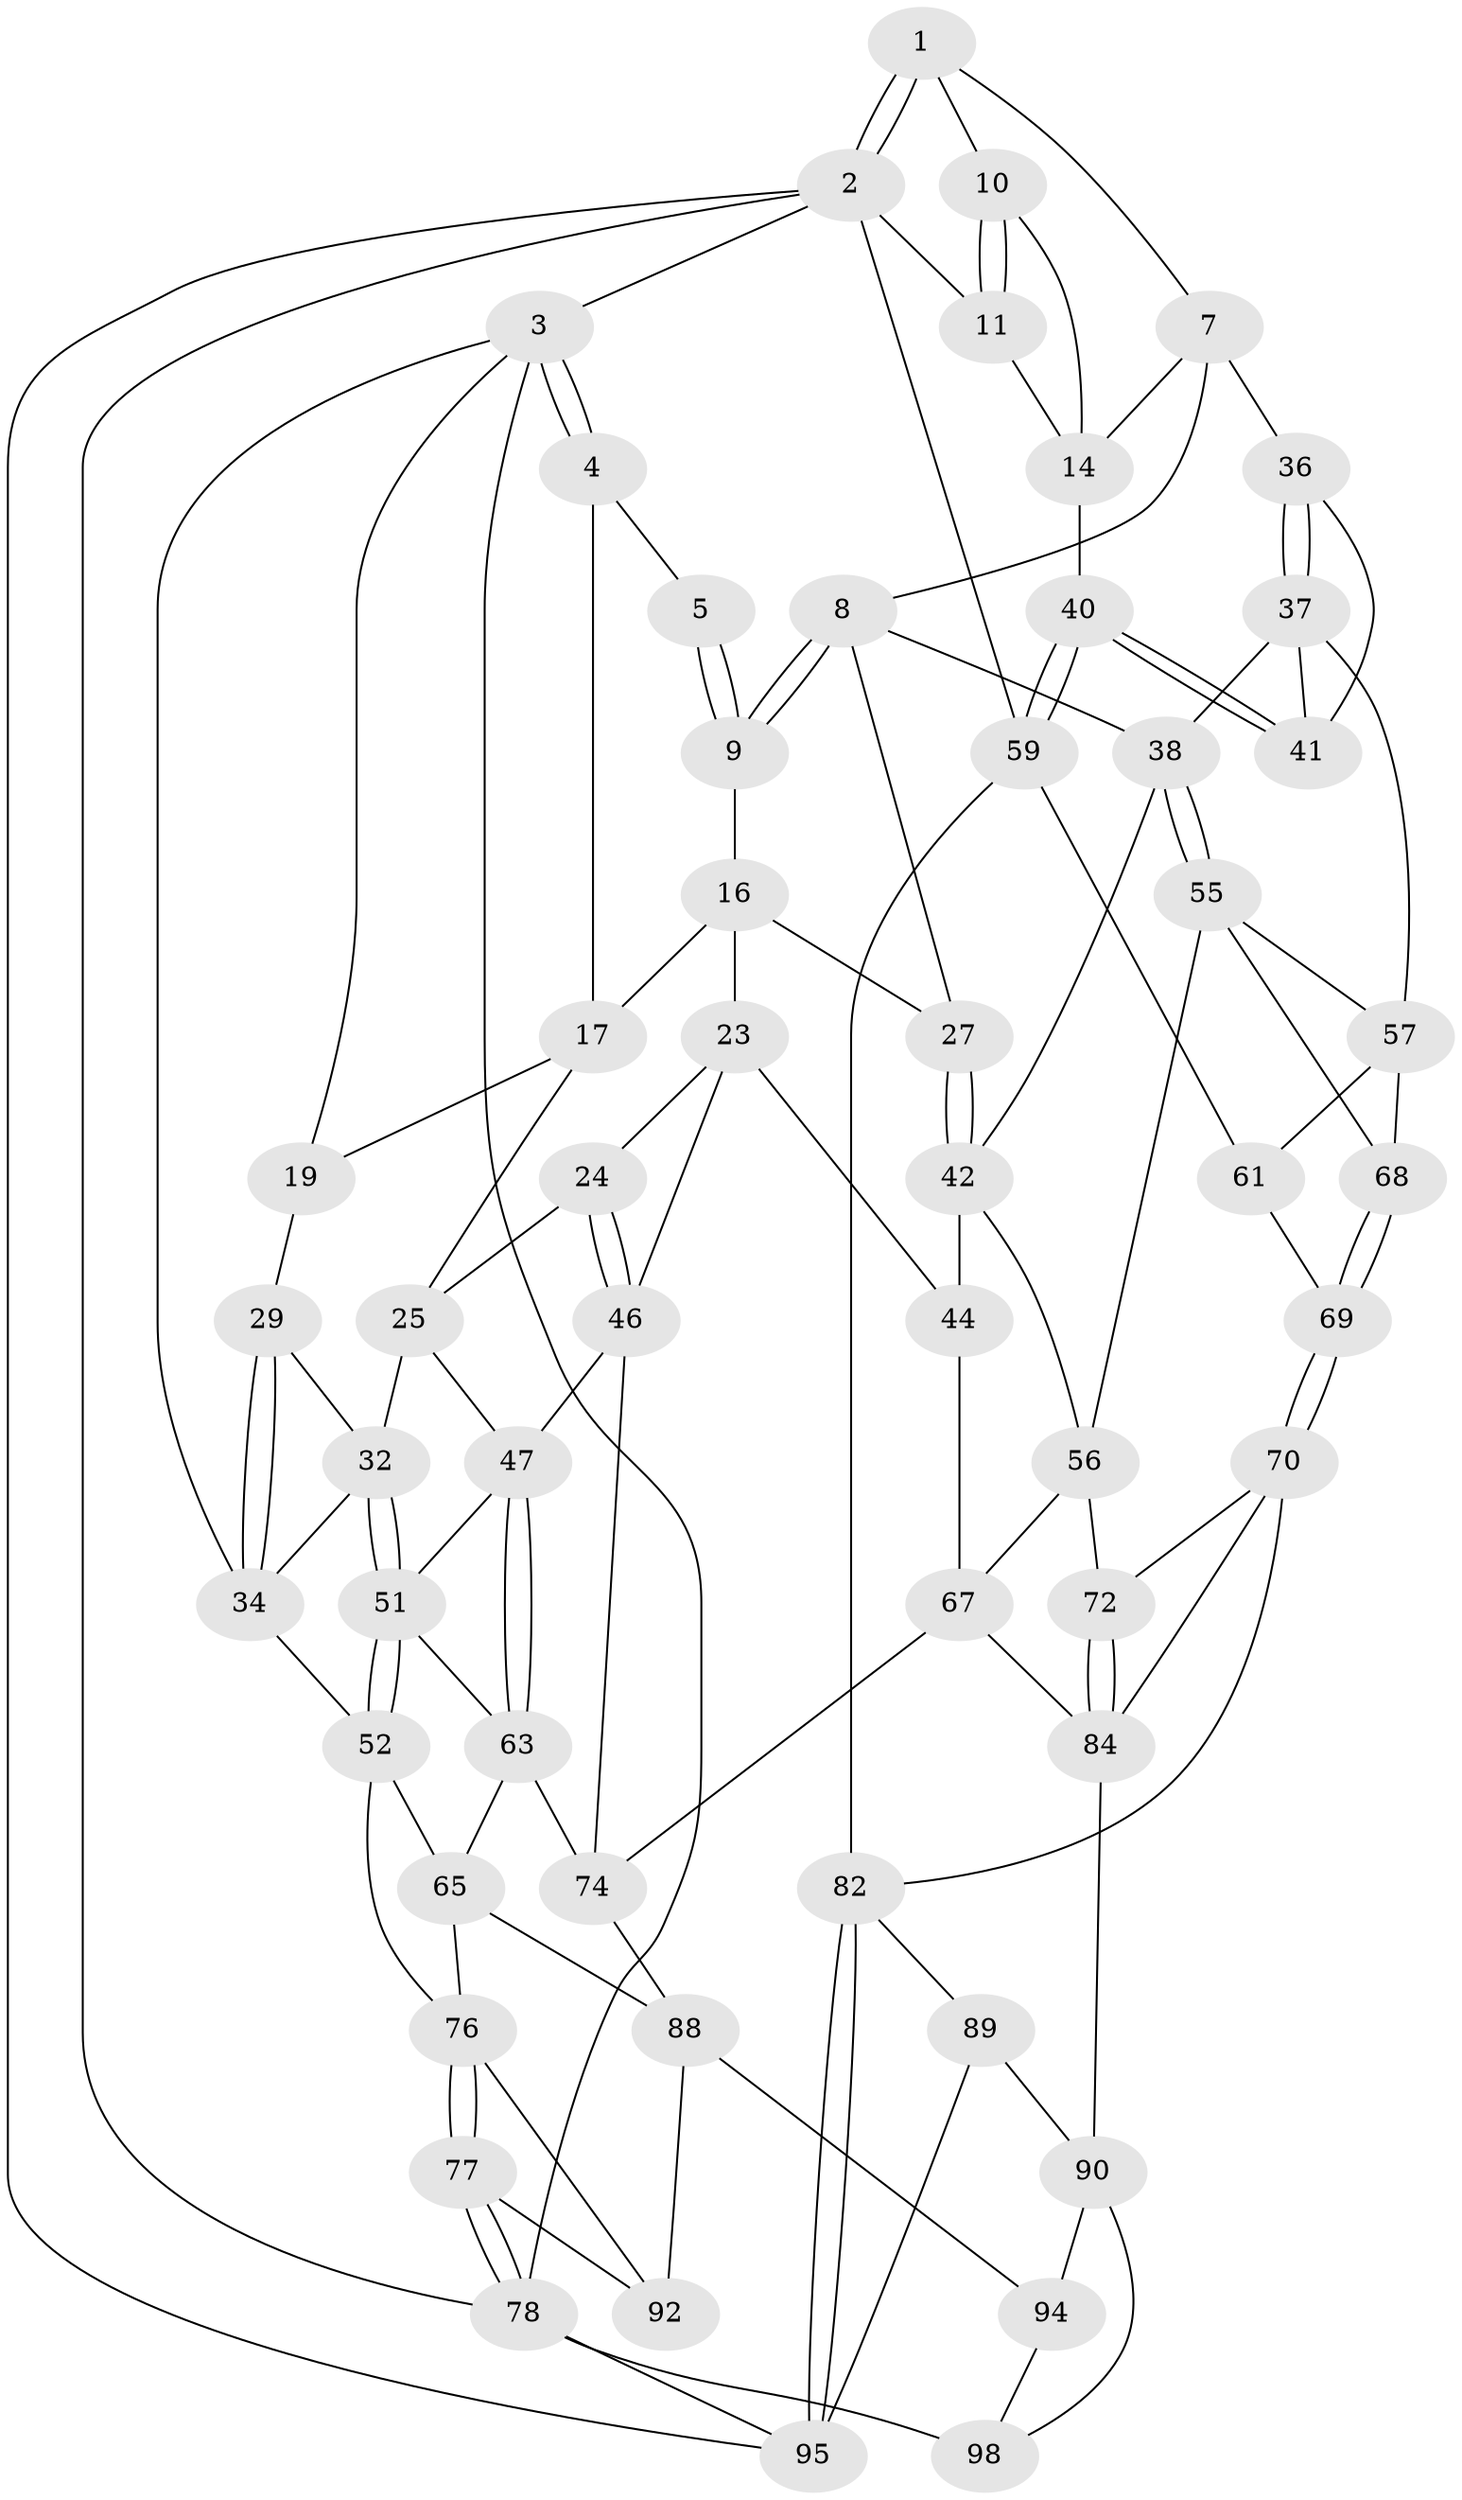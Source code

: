 // Generated by graph-tools (version 1.1) at 2025/24/03/03/25 07:24:38]
// undirected, 57 vertices, 125 edges
graph export_dot {
graph [start="1"]
  node [color=gray90,style=filled];
  1 [pos="+0.774080856213592+0",super="+6"];
  2 [pos="+1+0",super="+79"];
  3 [pos="+0+0",super="+21"];
  4 [pos="+0.27823169153121563+0"];
  5 [pos="+0.5823016791413955+0"];
  7 [pos="+0.6353940801379014+0.2058269208814743",super="+15"];
  8 [pos="+0.6140725972955525+0.20890618070665087",super="+26"];
  9 [pos="+0.5885523755625095+0.13603861696653674"];
  10 [pos="+0.8438959180143853+0.04896746456794133",super="+13"];
  11 [pos="+1+0.14700223575563082",super="+12"];
  14 [pos="+0.814236932431876+0.18104671128223476",super="+28"];
  16 [pos="+0.3214554957463795+0",super="+22"];
  17 [pos="+0.2859601640232013+0",super="+18"];
  19 [pos="+0.15912728698336825+0.1916513043363193",super="+20"];
  23 [pos="+0.4181253187584032+0.2539448860022087",super="+45"];
  24 [pos="+0.29641831325455914+0.2784618250980107"];
  25 [pos="+0.2224053268155307+0.27316671846481977",super="+31"];
  27 [pos="+0.5897211985216767+0.22689566574770892"];
  29 [pos="+0.07352924828761002+0.24028119152859645",super="+30"];
  32 [pos="+0.12440676350458964+0.3982586650765144",super="+33"];
  34 [pos="+0.01114873134935967+0.3263021704995975",super="+35"];
  36 [pos="+0.7971900826567151+0.31397313885455735"];
  37 [pos="+0.747001270098151+0.3938179536470302",super="+50"];
  38 [pos="+0.7078558327209881+0.4189229361960058",super="+39"];
  40 [pos="+1+0.3628413331910112"];
  41 [pos="+0.9083122884246548+0.3468971295228081"];
  42 [pos="+0.568182360592449+0.4195837046465155",super="+43"];
  44 [pos="+0.49376714986021036+0.4832574739013092"];
  46 [pos="+0.3216536342308187+0.5121771524409571",super="+49"];
  47 [pos="+0.3157955458127819+0.5119032837387237",super="+48"];
  51 [pos="+0.07407809183268546+0.4853331280034701",super="+54"];
  52 [pos="+0+0.5329271274028937",super="+53"];
  55 [pos="+0.6986131265298374+0.5289877064013221",super="+58"];
  56 [pos="+0.6797247731988052+0.5310652729171765",super="+66"];
  57 [pos="+0.8235275926963394+0.5249678956252012",super="+62"];
  59 [pos="+1+0.6349250336647183",super="+60"];
  61 [pos="+0.8953873530385664+0.5779771163708423"];
  63 [pos="+0.1656374835842996+0.6371668050059534",super="+64"];
  65 [pos="+0.15519554546668887+0.6477751159994469",super="+86"];
  67 [pos="+0.514655402380381+0.5226794526862584",super="+73"];
  68 [pos="+0.7119525703668096+0.585218916815913",super="+75"];
  69 [pos="+0.7106389651569923+0.6749472462814875",super="+80"];
  70 [pos="+0.7106366149865015+0.6749576968911553",super="+71"];
  72 [pos="+0.5809616910141857+0.6523011578986261"];
  74 [pos="+0.4016172348488634+0.7580267976696844",super="+81"];
  76 [pos="+0+0.6508074946291199",super="+87"];
  77 [pos="+0+0.7303536258145303"];
  78 [pos="+0+1",super="+97"];
  82 [pos="+0.877829439053769+0.7538534897484895",super="+83"];
  84 [pos="+0.49456473193180156+0.7450889448774985",super="+85"];
  88 [pos="+0.2760008207174684+1",super="+91"];
  89 [pos="+0.7139327637685402+0.8443350861285399"];
  90 [pos="+0.6419036655338101+0.8581177851739659",super="+93"];
  92 [pos="+0.06387247296861595+0.7732957957126408"];
  94 [pos="+0.2661263128020846+1"];
  95 [pos="+0.8720947089732274+0.9786637729487219",super="+96"];
  98 [pos="+0.6787544322906708+1",super="+99"];
  1 -- 2;
  1 -- 2;
  1 -- 10;
  1 -- 7;
  2 -- 3;
  2 -- 11;
  2 -- 59;
  2 -- 95;
  2 -- 78;
  3 -- 4;
  3 -- 4;
  3 -- 78;
  3 -- 19;
  3 -- 34;
  4 -- 5;
  4 -- 17;
  5 -- 9;
  5 -- 9;
  7 -- 8;
  7 -- 36;
  7 -- 14;
  8 -- 9;
  8 -- 9;
  8 -- 27;
  8 -- 38;
  9 -- 16;
  10 -- 11 [weight=2];
  10 -- 11;
  10 -- 14;
  11 -- 14;
  14 -- 40;
  16 -- 17;
  16 -- 27;
  16 -- 23;
  17 -- 19;
  17 -- 25;
  19 -- 29;
  23 -- 24;
  23 -- 44;
  23 -- 46;
  24 -- 25;
  24 -- 46;
  24 -- 46;
  25 -- 32;
  25 -- 47;
  27 -- 42;
  27 -- 42;
  29 -- 34;
  29 -- 34;
  29 -- 32;
  32 -- 51;
  32 -- 51;
  32 -- 34;
  34 -- 52;
  36 -- 37;
  36 -- 37;
  36 -- 41;
  37 -- 38;
  37 -- 41;
  37 -- 57;
  38 -- 55;
  38 -- 55;
  38 -- 42;
  40 -- 41;
  40 -- 41;
  40 -- 59;
  40 -- 59;
  42 -- 56;
  42 -- 44;
  44 -- 67;
  46 -- 47;
  46 -- 74;
  47 -- 63;
  47 -- 63;
  47 -- 51;
  51 -- 52;
  51 -- 52;
  51 -- 63;
  52 -- 65;
  52 -- 76;
  55 -- 56;
  55 -- 57;
  55 -- 68;
  56 -- 67;
  56 -- 72;
  57 -- 68;
  57 -- 61;
  59 -- 82;
  59 -- 61;
  61 -- 69;
  63 -- 65;
  63 -- 74;
  65 -- 88;
  65 -- 76;
  67 -- 74;
  67 -- 84;
  68 -- 69 [weight=2];
  68 -- 69;
  69 -- 70;
  69 -- 70;
  70 -- 72;
  70 -- 82;
  70 -- 84;
  72 -- 84;
  72 -- 84;
  74 -- 88;
  76 -- 77;
  76 -- 77;
  76 -- 92;
  77 -- 78;
  77 -- 78;
  77 -- 92;
  78 -- 98 [weight=2];
  78 -- 95;
  82 -- 95;
  82 -- 95;
  82 -- 89;
  84 -- 90;
  88 -- 92;
  88 -- 94;
  89 -- 90;
  89 -- 95;
  90 -- 94;
  90 -- 98;
  94 -- 98;
}
